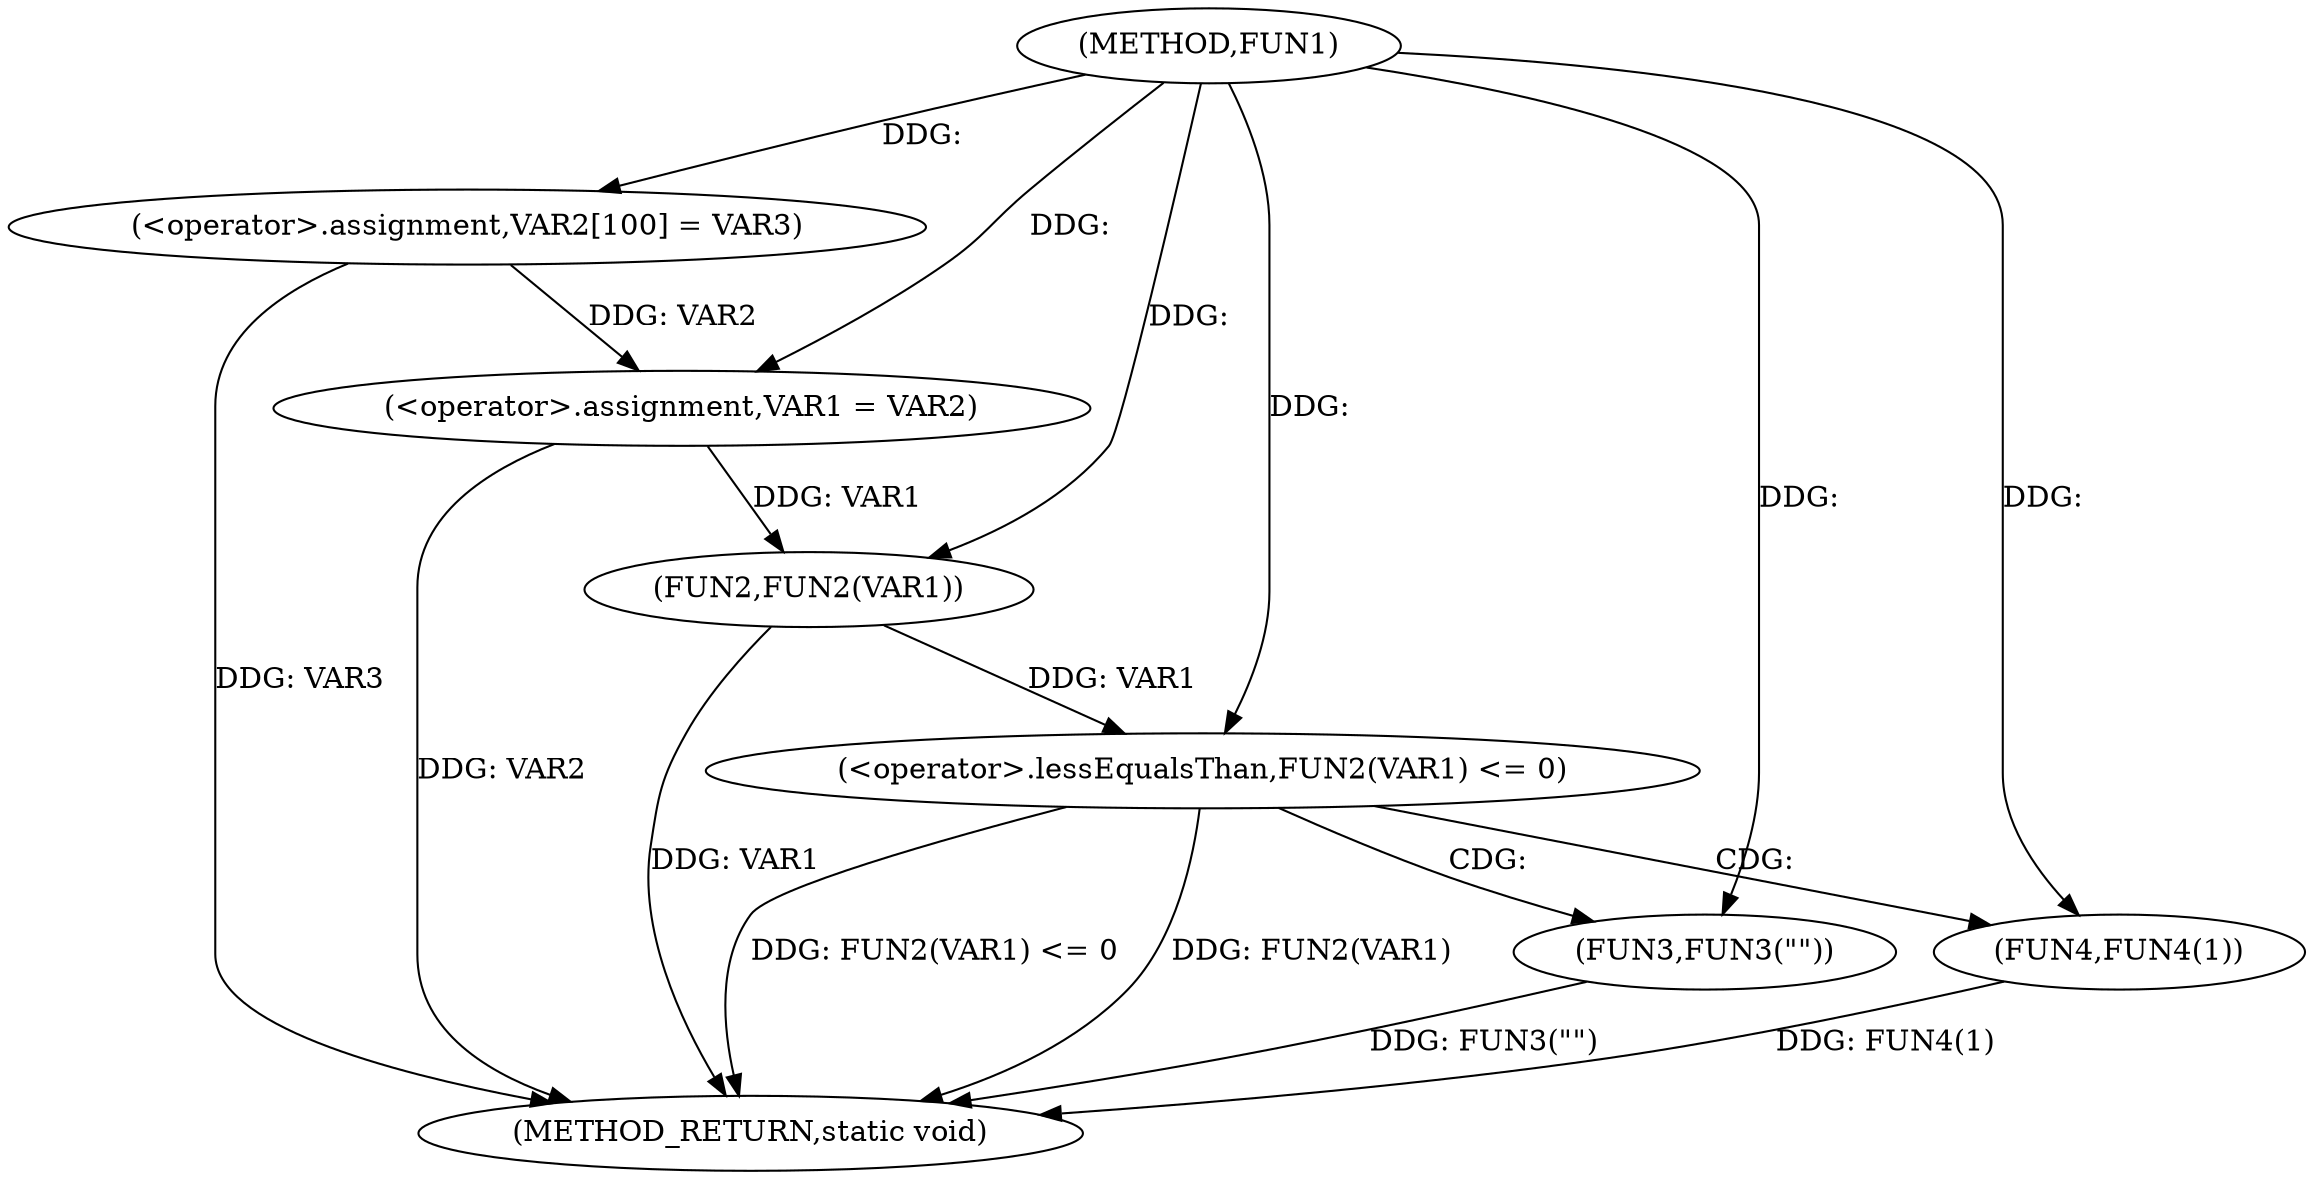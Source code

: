 digraph FUN1 {  
"1000100" [label = "(METHOD,FUN1)" ]
"1000120" [label = "(METHOD_RETURN,static void)" ]
"1000104" [label = "(<operator>.assignment,VAR2[100] = VAR3)" ]
"1000107" [label = "(<operator>.assignment,VAR1 = VAR2)" ]
"1000111" [label = "(<operator>.lessEqualsThan,FUN2(VAR1) <= 0)" ]
"1000112" [label = "(FUN2,FUN2(VAR1))" ]
"1000116" [label = "(FUN3,FUN3(\"\"))" ]
"1000118" [label = "(FUN4,FUN4(1))" ]
  "1000118" -> "1000120"  [ label = "DDG: FUN4(1)"] 
  "1000111" -> "1000120"  [ label = "DDG: FUN2(VAR1)"] 
  "1000112" -> "1000120"  [ label = "DDG: VAR1"] 
  "1000111" -> "1000120"  [ label = "DDG: FUN2(VAR1) <= 0"] 
  "1000116" -> "1000120"  [ label = "DDG: FUN3(\"\")"] 
  "1000104" -> "1000120"  [ label = "DDG: VAR3"] 
  "1000107" -> "1000120"  [ label = "DDG: VAR2"] 
  "1000100" -> "1000104"  [ label = "DDG: "] 
  "1000104" -> "1000107"  [ label = "DDG: VAR2"] 
  "1000100" -> "1000107"  [ label = "DDG: "] 
  "1000112" -> "1000111"  [ label = "DDG: VAR1"] 
  "1000107" -> "1000112"  [ label = "DDG: VAR1"] 
  "1000100" -> "1000112"  [ label = "DDG: "] 
  "1000100" -> "1000111"  [ label = "DDG: "] 
  "1000100" -> "1000116"  [ label = "DDG: "] 
  "1000100" -> "1000118"  [ label = "DDG: "] 
  "1000111" -> "1000116"  [ label = "CDG: "] 
  "1000111" -> "1000118"  [ label = "CDG: "] 
}
